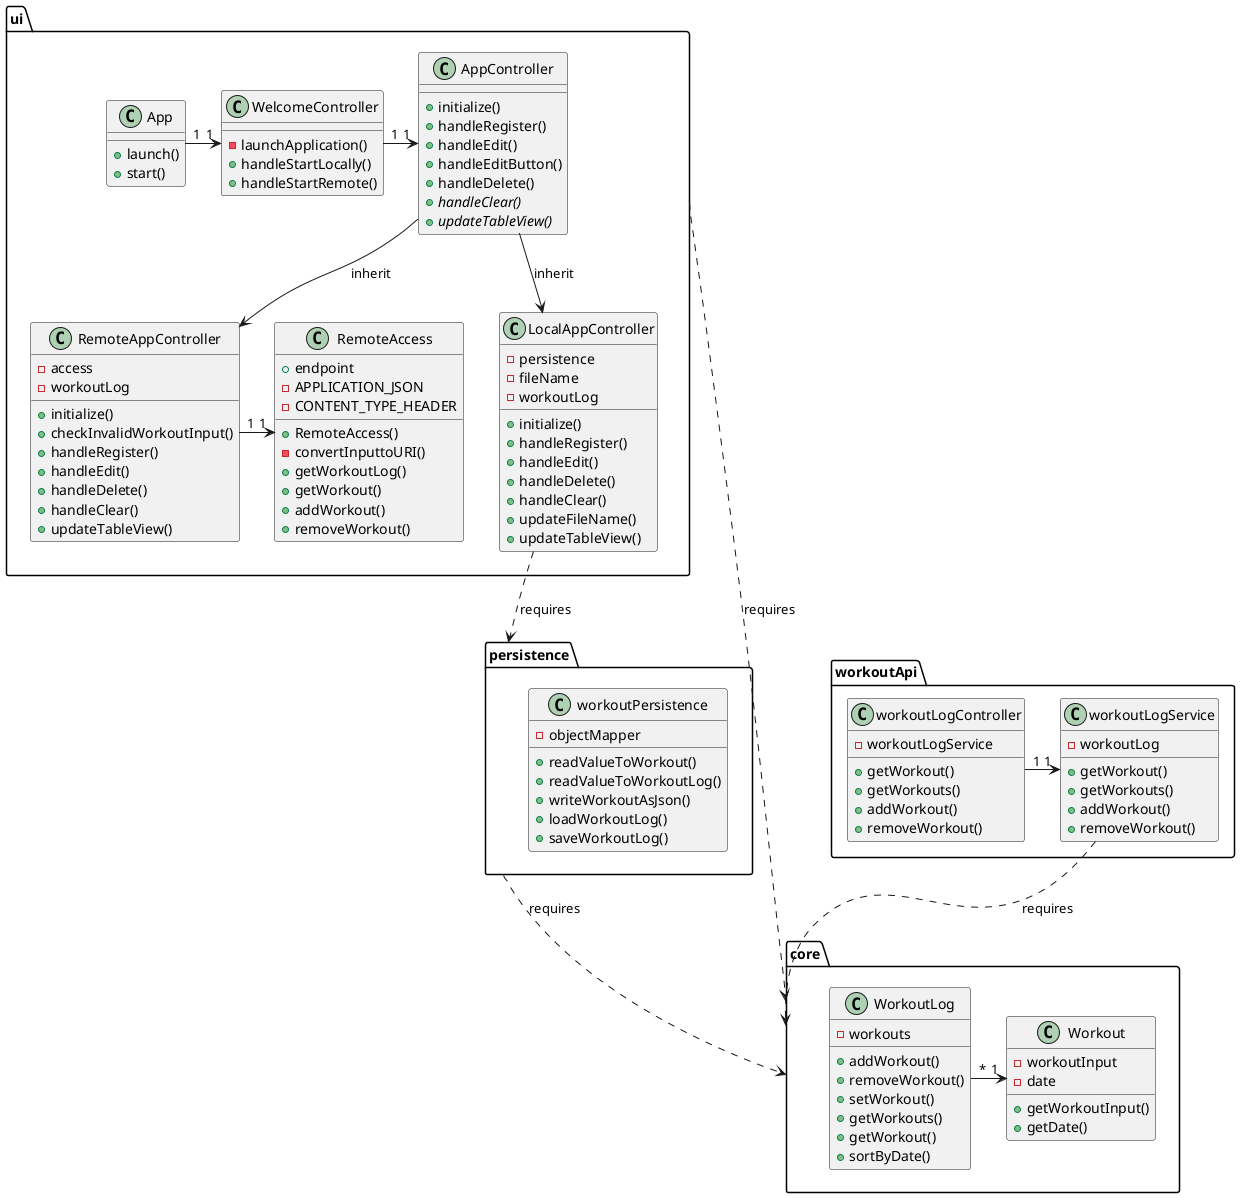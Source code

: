 @startuml


package ui {
    class App{
        +launch()
        +start()
    }

    class WelcomeController{
        -launchApplication()
        +handleStartLocally()
        +handleStartRemote()
        
    }

    class AppController{
        +initialize()
        +handleRegister()
        +handleEdit()
        +handleEditButton()
        +handleDelete()
        +//handleClear()//
        +//updateTableView()//


    }

    class RemoteAccess{
        +endpoint
        -APPLICATION_JSON
        -CONTENT_TYPE_HEADER
        +RemoteAccess()
        -convertInputtoURI()
        +getWorkoutLog()
        +getWorkout()
        +addWorkout()
        +removeWorkout()
    }

    class LocalAppController{
        -persistence
        -fileName
        -workoutLog
        +initialize()
        +handleRegister()
        +handleEdit()
        +handleDelete()
        +handleClear()
        +updateFileName()
        +updateTableView()
    }

    class RemoteAppController{
        -access
        -workoutLog
        +initialize()
        +checkInvalidWorkoutInput()
        +handleRegister()
        +handleEdit()
        +handleDelete()
        +handleClear()
        +updateTableView()
    }
}

package core{
    class Workout{
        -workoutInput
        -date
        +getWorkoutInput()
        +getDate()
    }

    class WorkoutLog{
        -workouts
        +addWorkout()
        +removeWorkout()
        +setWorkout()
        +getWorkouts()
        +getWorkout()
        +sortByDate()

    }
}

package persistence{
    class workoutPersistence{
        -objectMapper
        +readValueToWorkout()
        +readValueToWorkoutLog()
        +writeWorkoutAsJson()
        +loadWorkoutLog()
        +saveWorkoutLog()
    }
}

package workoutApi{
    class workoutLogController{
        -workoutLogService
        +getWorkout()
        +getWorkouts()
        +addWorkout()
        +removeWorkout()
    }

    class workoutLogService{
        -workoutLog
        +getWorkout()
        +getWorkouts()
        +addWorkout()
        +removeWorkout()
    }

}

App "1"->"1" WelcomeController
WelcomeController "1"->"1" AppController
RemoteAppController "1"->"1" RemoteAccess
AppController --> RemoteAppController : inherit
AppController --> LocalAppController : inherit

WorkoutLog "*"->"1" Workout

LocalAppController ..> persistence : requires
ui ..> core : requires
persistence ..> core : requires

workoutLogController "1"->"1" workoutLogService

workoutLogService ..> core : requires








@enduml